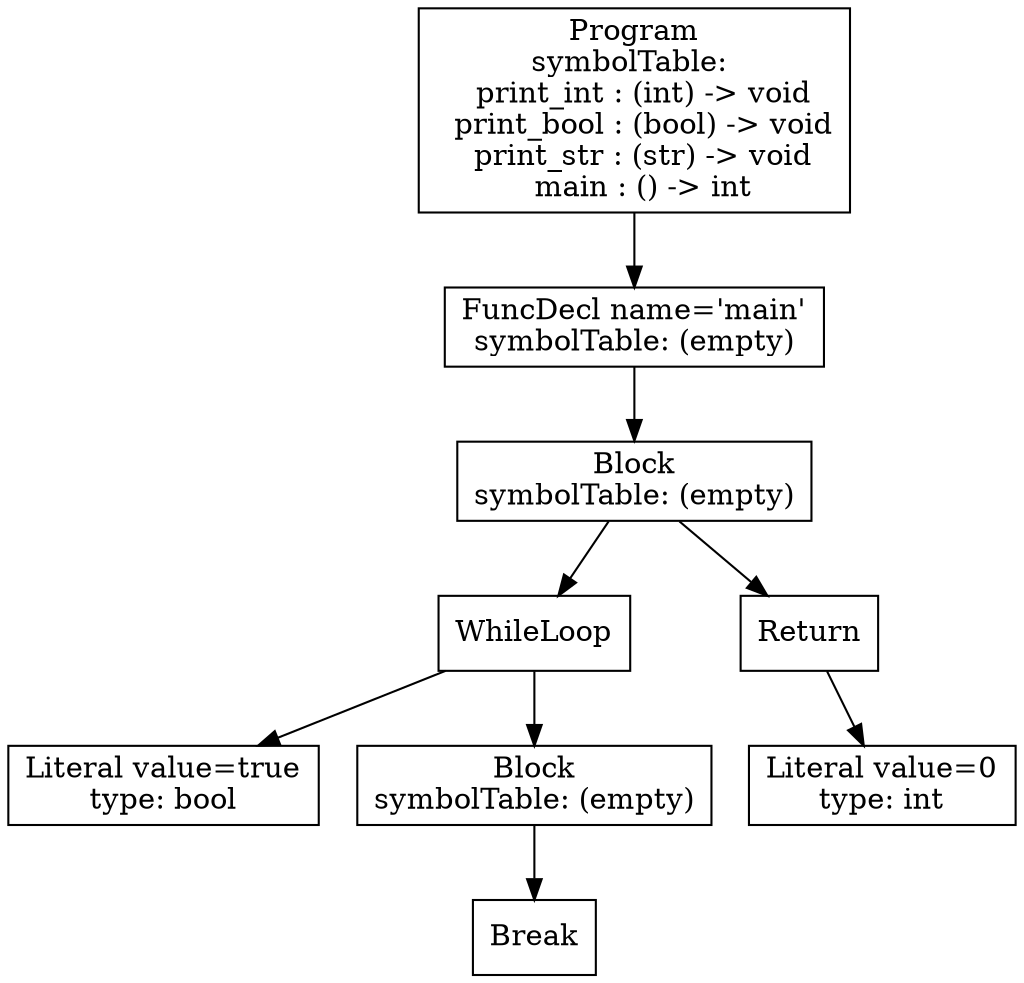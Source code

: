 digraph AST {
4 [shape=box, label="Literal value=true\ntype: bool"];
6 [shape=box, label="Break"];
5 [shape=box, label="Block\nsymbolTable: (empty)"];
5 -> 6;
3 [shape=box, label="WhileLoop"];
3 -> 4;
3 -> 5;
8 [shape=box, label="Literal value=0\ntype: int"];
7 [shape=box, label="Return"];
7 -> 8;
2 [shape=box, label="Block\nsymbolTable: (empty)"];
2 -> 3;
2 -> 7;
1 [shape=box, label="FuncDecl name='main'\nsymbolTable: (empty)"];
1 -> 2;
0 [shape=box, label="Program\nsymbolTable: \n  print_int : (int) -> void\n  print_bool : (bool) -> void\n  print_str : (str) -> void\n  main : () -> int"];
0 -> 1;
}
